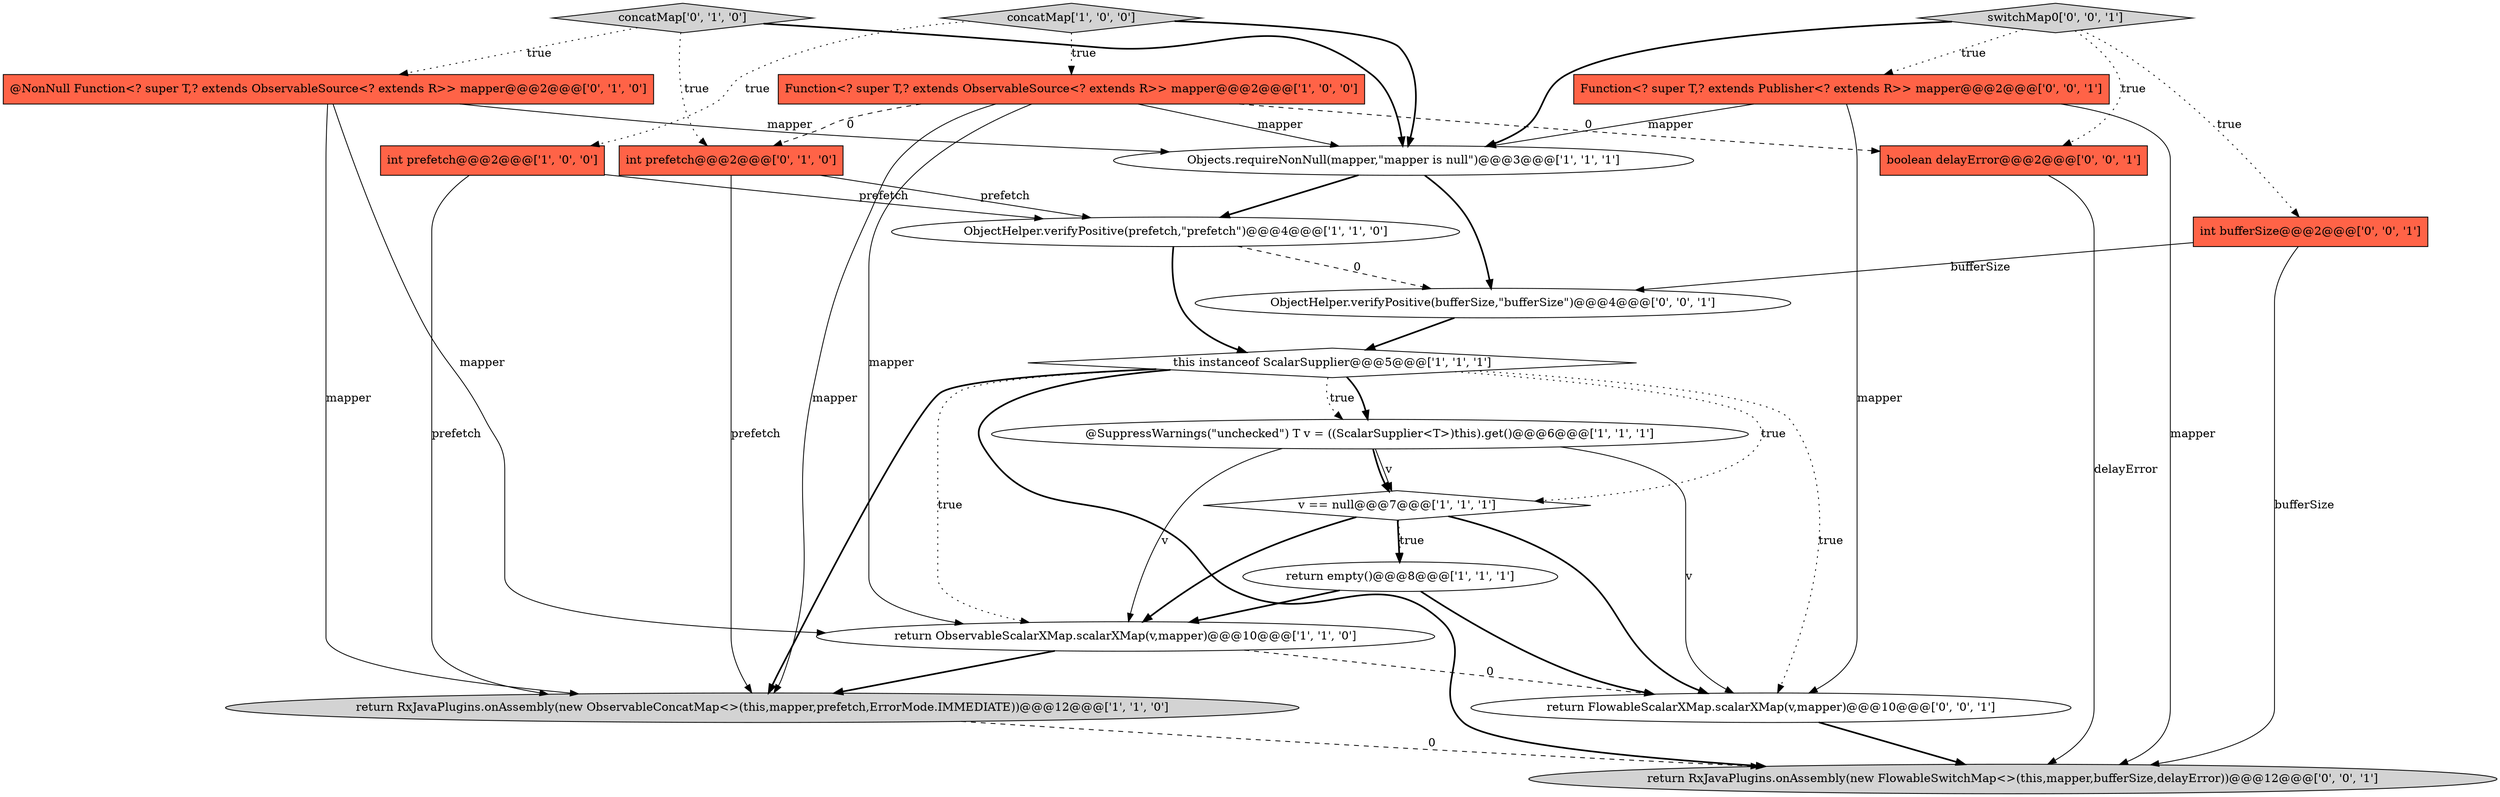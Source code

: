 digraph {
8 [style = filled, label = "@SuppressWarnings(\"unchecked\") T v = ((ScalarSupplier<T>)this).get()@@@6@@@['1', '1', '1']", fillcolor = white, shape = ellipse image = "AAA0AAABBB1BBB"];
6 [style = filled, label = "return RxJavaPlugins.onAssembly(new ObservableConcatMap<>(this,mapper,prefetch,ErrorMode.IMMEDIATE))@@@12@@@['1', '1', '0']", fillcolor = lightgray, shape = ellipse image = "AAA0AAABBB1BBB"];
17 [style = filled, label = "return RxJavaPlugins.onAssembly(new FlowableSwitchMap<>(this,mapper,bufferSize,delayError))@@@12@@@['0', '0', '1']", fillcolor = lightgray, shape = ellipse image = "AAA0AAABBB3BBB"];
4 [style = filled, label = "Function<? super T,? extends ObservableSource<? extends R>> mapper@@@2@@@['1', '0', '0']", fillcolor = tomato, shape = box image = "AAA1AAABBB1BBB"];
16 [style = filled, label = "ObjectHelper.verifyPositive(bufferSize,\"bufferSize\")@@@4@@@['0', '0', '1']", fillcolor = white, shape = ellipse image = "AAA0AAABBB3BBB"];
7 [style = filled, label = "Objects.requireNonNull(mapper,\"mapper is null\")@@@3@@@['1', '1', '1']", fillcolor = white, shape = ellipse image = "AAA0AAABBB1BBB"];
1 [style = filled, label = "v == null@@@7@@@['1', '1', '1']", fillcolor = white, shape = diamond image = "AAA0AAABBB1BBB"];
11 [style = filled, label = "@NonNull Function<? super T,? extends ObservableSource<? extends R>> mapper@@@2@@@['0', '1', '0']", fillcolor = tomato, shape = box image = "AAA0AAABBB2BBB"];
18 [style = filled, label = "int bufferSize@@@2@@@['0', '0', '1']", fillcolor = tomato, shape = box image = "AAA0AAABBB3BBB"];
13 [style = filled, label = "concatMap['0', '1', '0']", fillcolor = lightgray, shape = diamond image = "AAA0AAABBB2BBB"];
10 [style = filled, label = "return empty()@@@8@@@['1', '1', '1']", fillcolor = white, shape = ellipse image = "AAA0AAABBB1BBB"];
0 [style = filled, label = "int prefetch@@@2@@@['1', '0', '0']", fillcolor = tomato, shape = box image = "AAA0AAABBB1BBB"];
15 [style = filled, label = "switchMap0['0', '0', '1']", fillcolor = lightgray, shape = diamond image = "AAA0AAABBB3BBB"];
3 [style = filled, label = "concatMap['1', '0', '0']", fillcolor = lightgray, shape = diamond image = "AAA0AAABBB1BBB"];
19 [style = filled, label = "Function<? super T,? extends Publisher<? extends R>> mapper@@@2@@@['0', '0', '1']", fillcolor = tomato, shape = box image = "AAA0AAABBB3BBB"];
20 [style = filled, label = "boolean delayError@@@2@@@['0', '0', '1']", fillcolor = tomato, shape = box image = "AAA0AAABBB3BBB"];
5 [style = filled, label = "ObjectHelper.verifyPositive(prefetch,\"prefetch\")@@@4@@@['1', '1', '0']", fillcolor = white, shape = ellipse image = "AAA0AAABBB1BBB"];
12 [style = filled, label = "int prefetch@@@2@@@['0', '1', '0']", fillcolor = tomato, shape = box image = "AAA1AAABBB2BBB"];
2 [style = filled, label = "return ObservableScalarXMap.scalarXMap(v,mapper)@@@10@@@['1', '1', '0']", fillcolor = white, shape = ellipse image = "AAA0AAABBB1BBB"];
14 [style = filled, label = "return FlowableScalarXMap.scalarXMap(v,mapper)@@@10@@@['0', '0', '1']", fillcolor = white, shape = ellipse image = "AAA0AAABBB3BBB"];
9 [style = filled, label = "this instanceof ScalarSupplier@@@5@@@['1', '1', '1']", fillcolor = white, shape = diamond image = "AAA0AAABBB1BBB"];
18->17 [style = solid, label="bufferSize"];
1->10 [style = dotted, label="true"];
8->1 [style = solid, label="v"];
8->2 [style = solid, label="v"];
18->16 [style = solid, label="bufferSize"];
5->9 [style = bold, label=""];
20->17 [style = solid, label="delayError"];
15->7 [style = bold, label=""];
10->14 [style = bold, label=""];
13->12 [style = dotted, label="true"];
2->6 [style = bold, label=""];
0->6 [style = solid, label="prefetch"];
15->18 [style = dotted, label="true"];
3->4 [style = dotted, label="true"];
15->20 [style = dotted, label="true"];
9->17 [style = bold, label=""];
14->17 [style = bold, label=""];
6->17 [style = dashed, label="0"];
12->5 [style = solid, label="prefetch"];
19->7 [style = solid, label="mapper"];
9->8 [style = bold, label=""];
12->6 [style = solid, label="prefetch"];
9->14 [style = dotted, label="true"];
0->5 [style = solid, label="prefetch"];
11->6 [style = solid, label="mapper"];
4->2 [style = solid, label="mapper"];
9->6 [style = bold, label=""];
9->8 [style = dotted, label="true"];
4->12 [style = dashed, label="0"];
5->16 [style = dashed, label="0"];
8->1 [style = bold, label=""];
19->17 [style = solid, label="mapper"];
11->2 [style = solid, label="mapper"];
7->5 [style = bold, label=""];
2->14 [style = dashed, label="0"];
3->7 [style = bold, label=""];
4->20 [style = dashed, label="0"];
13->7 [style = bold, label=""];
15->19 [style = dotted, label="true"];
9->2 [style = dotted, label="true"];
11->7 [style = solid, label="mapper"];
7->16 [style = bold, label=""];
9->1 [style = dotted, label="true"];
3->0 [style = dotted, label="true"];
13->11 [style = dotted, label="true"];
10->2 [style = bold, label=""];
1->2 [style = bold, label=""];
1->14 [style = bold, label=""];
8->14 [style = solid, label="v"];
19->14 [style = solid, label="mapper"];
4->6 [style = solid, label="mapper"];
4->7 [style = solid, label="mapper"];
1->10 [style = bold, label=""];
16->9 [style = bold, label=""];
}

